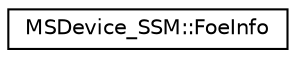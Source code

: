 digraph "Graphical Class Hierarchy"
{
  edge [fontname="Helvetica",fontsize="10",labelfontname="Helvetica",labelfontsize="10"];
  node [fontname="Helvetica",fontsize="10",shape=record];
  rankdir="LR";
  Node0 [label="MSDevice_SSM::FoeInfo",height=0.2,width=0.4,color="black", fillcolor="white", style="filled",URL="$de/d59/struct_m_s_device___s_s_m_1_1_foe_info.html"];
}
